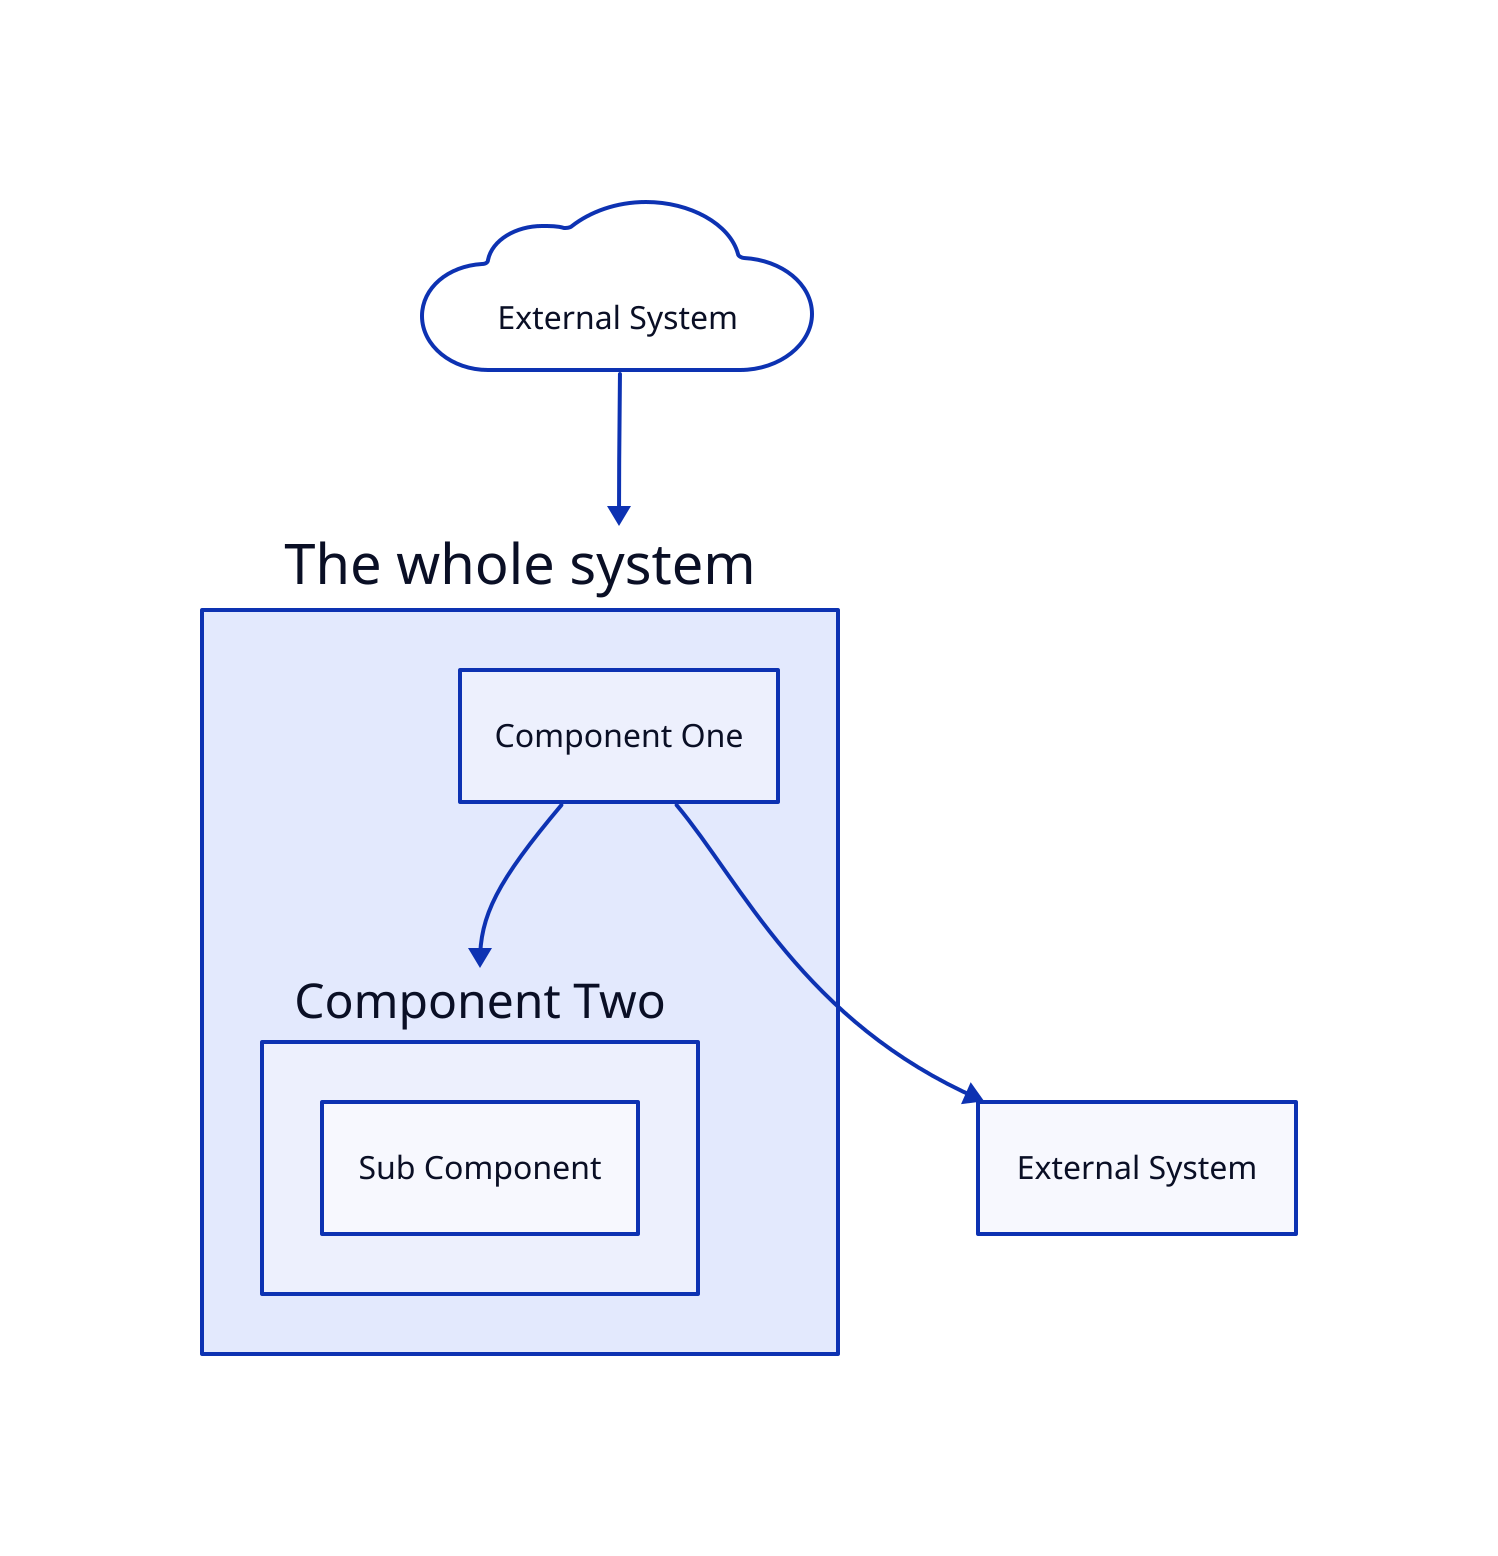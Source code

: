 
system: The whole system {
    componentOne: Component One
    componentTwo: Component Two {
        subComponent: Sub Component
    }
}

externalSystemOne: External System
externalSystemOne.shape: cloud

externalSystemTwo: External System


system.componentOne -> externalSystemTwo
externalSystemOne -> system
system.componentOne -> system.componentTwo